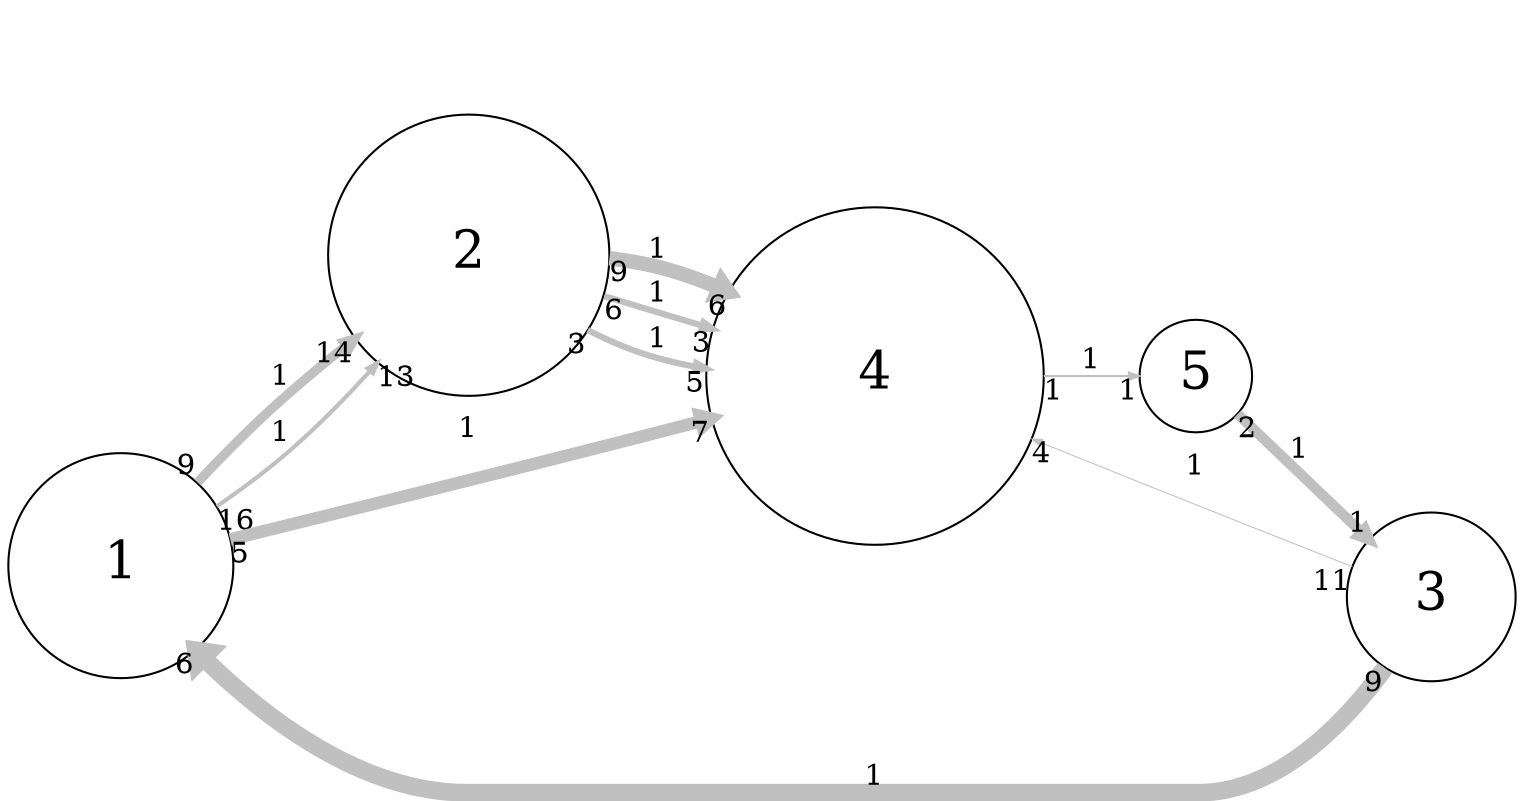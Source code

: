 digraph "" {
	graph [bb="0,0,711,370.1",
		overlap=false,
		rankdir=LR,
		ratio=0.5,
		scale=1,
		splines=spline
	];
	node [fontsize=25,
		label="\N",
		shape=circle
	];
	edge [arrowsize=0.5,
		splines=true
	];
	0	[height=1.5,
		label=1,
		pos="54,106",
		width=1.5];
	1	[height=1.875,
		label=2,
		pos="218,254",
		width=1.875];
	0 -> 1	[key=0,
		capacity=1,
		color=grey,
		from_pd=8,
		head_lp="157,205.29",
		headlabel=14,
		label=1,
		lp="129,193.25",
		penwidth=4.5,
		pos="e,163.75,213.54 90.647,145.95 101.55,157.58 113.79,170.09 125.62,181 134.96,189.6 145.18,198.35 155.3,206.67",
		pt=12,
		tail_lp="87.272,154.2",
		taillabel=9,
		to_pd=13];
	0 -> 1	[key=1,
		capacity=1,
		color=grey,
		from_pd=15,
		head_lp="180.89,194.3",
		headlabel=13,
		label=1,
		lp="129,168.25",
		penwidth=2.0,
		pos="e,174.14,202.55 99.661,134.93 110.72,142.77 122.28,151.57 132.38,160.5 144.89,171.57 157.46,184.35 168.94,196.84",
		pt=17,
		tail_lp="106.41,126.68",
		taillabel=16,
		to_pd=12];
	3	[height=2.25,
		label=4,
		pos="409,199",
		width=2.25];
	0 -> 3	[key=0,
		capacity=1,
		color=grey,
		from_pd=4,
		head_lp="328.05,166.53",
		headlabel=7,
		label=1,
		lp="218,169.25",
		penwidth=6.0,
		pos="e,331.43,174.78 106.95,117.56 153.82,128.21 224.55,144.85 285.5,161.5 296.92,164.62 308.88,168.06 320.67,171.56",
		pt=9,
		tail_lp="110.33,109.31",
		taillabel=5,
		to_pd=6];
	1 -> 3	[key=0,
		capacity=1,
		color=grey,
		from_pd=8,
		head_lp="341.59,247.33",
		headlabel=6,
		label=1,
		lp="307,258.25",
		penwidth=7.0,
		pos="e,338.22,239.08 285.89,253.58 294.22,252.58 302.55,251.11 310.38,249 316.03,247.47 321.74,245.59 327.4,243.46",
		pt=7,
		tail_lp="289.27,245.33",
		taillabel=9,
		to_pd=5];
	1 -> 3	[key=1,
		capacity=1,
		color=grey,
		from_pd=5,
		head_lp="327.35,212.43",
		headlabel=3,
		label=1,
		lp="307,236.25",
		penwidth=3.0,
		pos="e,330.72,220.68 282.73,234.67 289.78,232.57 296.85,230.48 303.62,228.5 309.52,226.78 315.6,225.02 321.73,223.26",
		pt=15,
		tail_lp="286.11,226.42",
		taillabel=6,
		to_pd=2];
	1 -> 3	[key=2,
		capacity=1,
		color=grey,
		from_pd=2,
		head_lp="324.18,192.02",
		headlabel=5,
		label=1,
		lp="307,213.25",
		penwidth=3.0,
		pos="e,327.56,200.27 274.74,217.38 284.07,212.63 293.89,208.42 303.62,205.5 308.41,204.07 313.37,202.87 318.41,201.86",
		pt=15,
		tail_lp="271.37,225.63",
		taillabel=3,
		to_pd=4];
	4	[height=0.75,
		label=5,
		pos="560,199",
		width=0.75];
	3 -> 4	[key=0,
		capacity=1,
		color=grey,
		from_pd=0,
		head_lp="529.44,190.75",
		headlabel=1,
		label=1,
		lp="512,207.25",
		penwidth=1.0,
		pos="e,532.81,199 490.17,199 502.95,199 515.5,199 526.32,199",
		pt=19,
		tail_lp="493.54,190.75",
		taillabel=1,
		to_pd=0];
	2	[height=1.125,
		label=3,
		pos="670,93",
		width=1.125];
	2 -> 0	[key=0,
		capacity=1,
		color=grey,
		from_pd=8,
		head_lp="86.929,57.374",
		headlabel=6,
		label=1,
		lp="409,8.25",
		penwidth=8.5,
		pos="e,90.304,65.624 648.07,58.634 629.02,32.142 598.24,0 561,0 217,0 217,0 217,0 171.57,0 128.96,29.547 98.846,57.441",
		pt=4,
		tail_lp="651.44,50.384",
		taillabel=9,
		to_pd=5];
	2 -> 3	[key=0,
		capacity=1,
		color=grey,
		from_pd=10,
		head_lp="487.05,158.9",
		headlabel=4,
		label=1,
		lp="560,155.25",
		penwidth=0.5,
		pos="e,483.68,167.15 631.65,107.36 604.26,117.97 566.22,132.88 533,146.5 518.62,152.4 503.35,158.8 488.64,165.04",
		pt=20,
		tail_lp="624.9,115.61",
		taillabel=11,
		to_pd=3];
	4 -> 2	[key=0,
		capacity=1,
		color=grey,
		from_pd=1,
		head_lp="637.01,129.34",
		headlabel=1,
		label=1,
		lp="609,161.25",
		penwidth=5.0,
		pos="e,640.38,121.09 580.06,180.29 594.55,166.07 614.93,146.07 632.53,128.8",
		pt=11,
		tail_lp="583.43,172.04",
		taillabel=2,
		to_pd=0];
}
